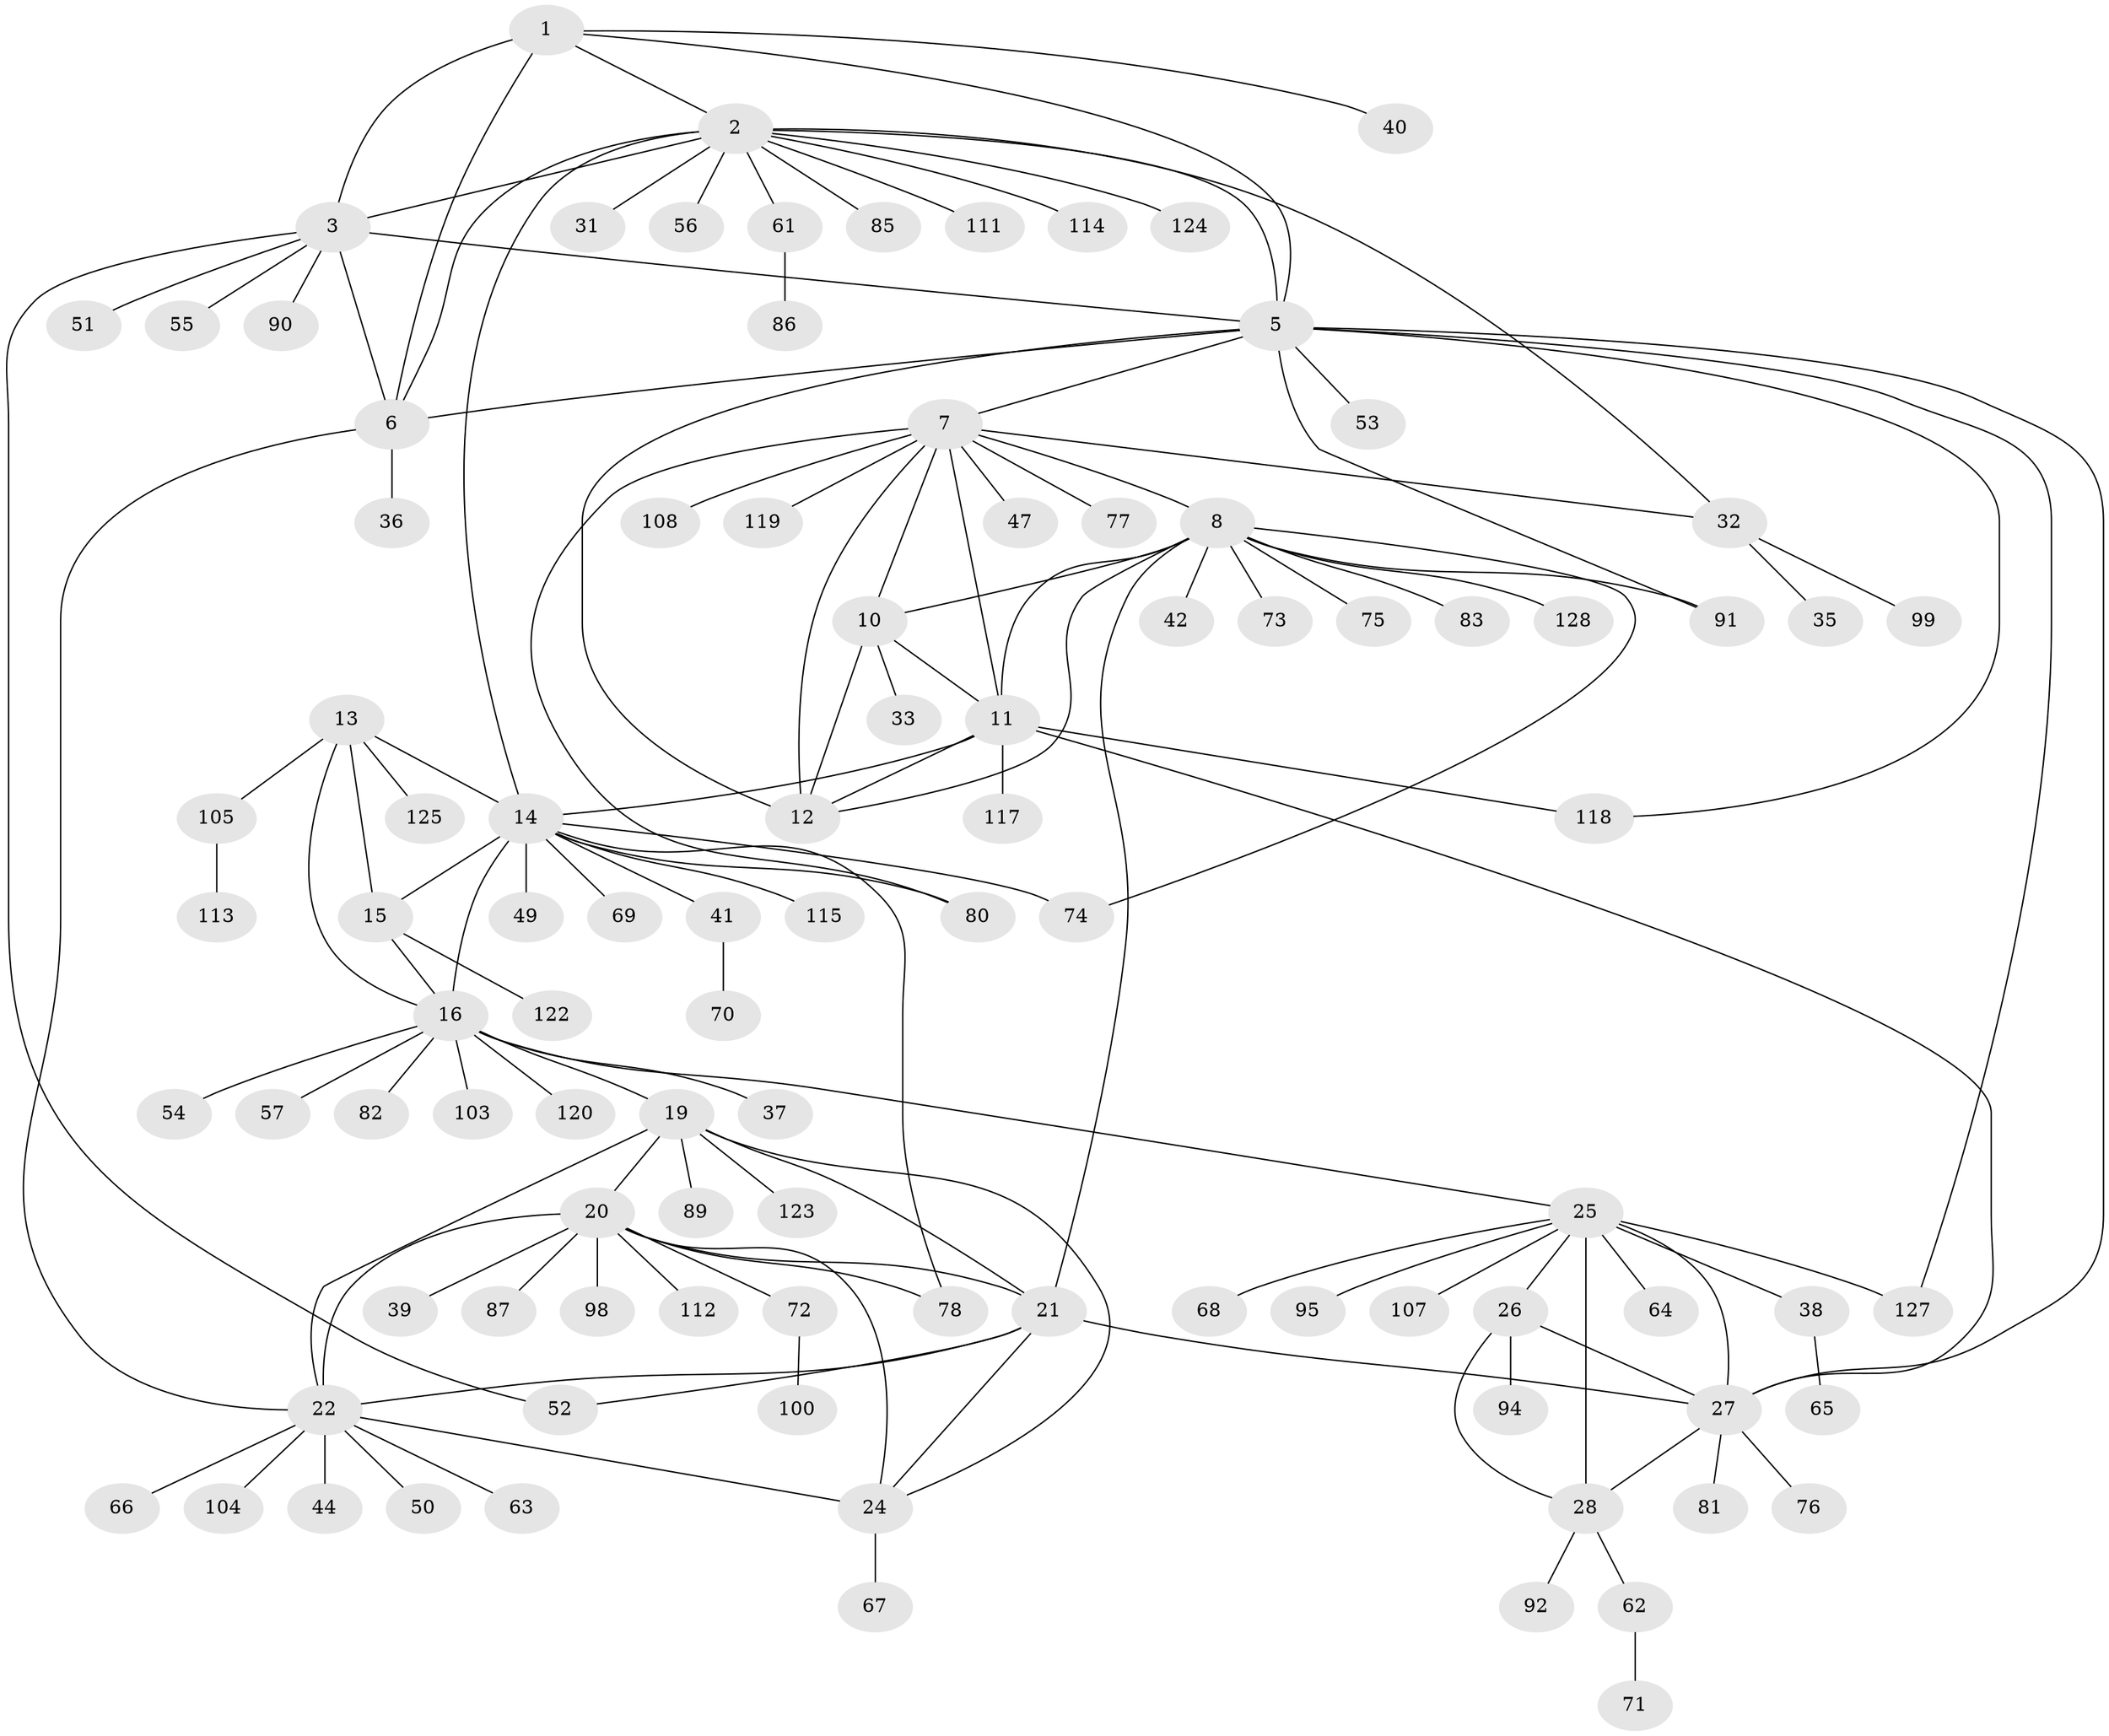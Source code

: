 // original degree distribution, {7: 0.07751937984496124, 15: 0.007751937984496124, 12: 0.023255813953488372, 8: 0.023255813953488372, 14: 0.007751937984496124, 10: 0.015503875968992248, 9: 0.03875968992248062, 13: 0.007751937984496124, 6: 0.031007751937984496, 2: 0.14728682170542637, 4: 0.007751937984496124, 1: 0.5968992248062015, 3: 0.015503875968992248}
// Generated by graph-tools (version 1.1) at 2025/42/03/06/25 10:42:11]
// undirected, 99 vertices, 137 edges
graph export_dot {
graph [start="1"]
  node [color=gray90,style=filled];
  1 [super="+45"];
  2 [super="+109"];
  3 [super="+4"];
  5 [super="+116"];
  6 [super="+59"];
  7 [super="+9"];
  8 [super="+79"];
  10 [super="+93"];
  11;
  12 [super="+58"];
  13 [super="+121"];
  14 [super="+18"];
  15 [super="+34"];
  16 [super="+17"];
  19 [super="+88"];
  20 [super="+60"];
  21 [super="+48"];
  22 [super="+23"];
  24;
  25 [super="+30"];
  26 [super="+46"];
  27 [super="+29"];
  28 [super="+110"];
  31 [super="+102"];
  32 [super="+84"];
  33;
  35;
  36;
  37;
  38 [super="+43"];
  39;
  40;
  41;
  42;
  44;
  47;
  49 [super="+96"];
  50;
  51;
  52;
  53;
  54;
  55;
  56;
  57;
  61;
  62 [super="+126"];
  63;
  64;
  65;
  66;
  67;
  68;
  69;
  70;
  71;
  72;
  73;
  74;
  75 [super="+129"];
  76 [super="+106"];
  77;
  78;
  80;
  81;
  82 [super="+97"];
  83;
  85;
  86 [super="+101"];
  87;
  89;
  90;
  91;
  92;
  94;
  95;
  98;
  99;
  100;
  103;
  104;
  105;
  107;
  108;
  111;
  112;
  113;
  114;
  115;
  117;
  118;
  119;
  120;
  122;
  123;
  124;
  125;
  127;
  128;
  1 -- 2;
  1 -- 3 [weight=2];
  1 -- 5;
  1 -- 6;
  1 -- 40;
  2 -- 3 [weight=2];
  2 -- 5;
  2 -- 6;
  2 -- 14;
  2 -- 31;
  2 -- 56;
  2 -- 61;
  2 -- 85;
  2 -- 111;
  2 -- 114;
  2 -- 124;
  2 -- 32;
  3 -- 5 [weight=2];
  3 -- 6 [weight=2];
  3 -- 55;
  3 -- 90;
  3 -- 51;
  3 -- 52;
  5 -- 6;
  5 -- 12;
  5 -- 27;
  5 -- 53;
  5 -- 91;
  5 -- 118;
  5 -- 127;
  5 -- 7;
  6 -- 36;
  6 -- 22;
  7 -- 8 [weight=2];
  7 -- 10 [weight=2];
  7 -- 11 [weight=2];
  7 -- 12 [weight=2];
  7 -- 77;
  7 -- 119;
  7 -- 32;
  7 -- 108;
  7 -- 47;
  7 -- 80;
  8 -- 10;
  8 -- 11;
  8 -- 12;
  8 -- 21;
  8 -- 42;
  8 -- 73;
  8 -- 74;
  8 -- 75;
  8 -- 83;
  8 -- 91;
  8 -- 128;
  10 -- 11;
  10 -- 12;
  10 -- 33;
  11 -- 12;
  11 -- 14;
  11 -- 117;
  11 -- 118;
  11 -- 27;
  13 -- 14 [weight=2];
  13 -- 15;
  13 -- 16 [weight=2];
  13 -- 105;
  13 -- 125;
  14 -- 15 [weight=2];
  14 -- 16 [weight=4];
  14 -- 49;
  14 -- 69;
  14 -- 74;
  14 -- 78;
  14 -- 80;
  14 -- 115;
  14 -- 41;
  15 -- 16 [weight=2];
  15 -- 122;
  16 -- 103;
  16 -- 37;
  16 -- 82;
  16 -- 19;
  16 -- 54;
  16 -- 120;
  16 -- 57;
  16 -- 25;
  19 -- 20;
  19 -- 21;
  19 -- 22 [weight=2];
  19 -- 24;
  19 -- 89;
  19 -- 123;
  20 -- 21;
  20 -- 22 [weight=2];
  20 -- 24;
  20 -- 39;
  20 -- 72;
  20 -- 78;
  20 -- 87;
  20 -- 98;
  20 -- 112;
  21 -- 22 [weight=2];
  21 -- 24;
  21 -- 52;
  21 -- 27;
  22 -- 24 [weight=2];
  22 -- 44;
  22 -- 50;
  22 -- 63;
  22 -- 104;
  22 -- 66;
  24 -- 67;
  25 -- 26 [weight=2];
  25 -- 27 [weight=4];
  25 -- 28 [weight=2];
  25 -- 64;
  25 -- 68;
  25 -- 95;
  25 -- 107;
  25 -- 127;
  25 -- 38;
  26 -- 27 [weight=2];
  26 -- 28;
  26 -- 94;
  27 -- 28 [weight=2];
  27 -- 76;
  27 -- 81;
  28 -- 62;
  28 -- 92;
  32 -- 35;
  32 -- 99;
  38 -- 65;
  41 -- 70;
  61 -- 86;
  62 -- 71;
  72 -- 100;
  105 -- 113;
}
